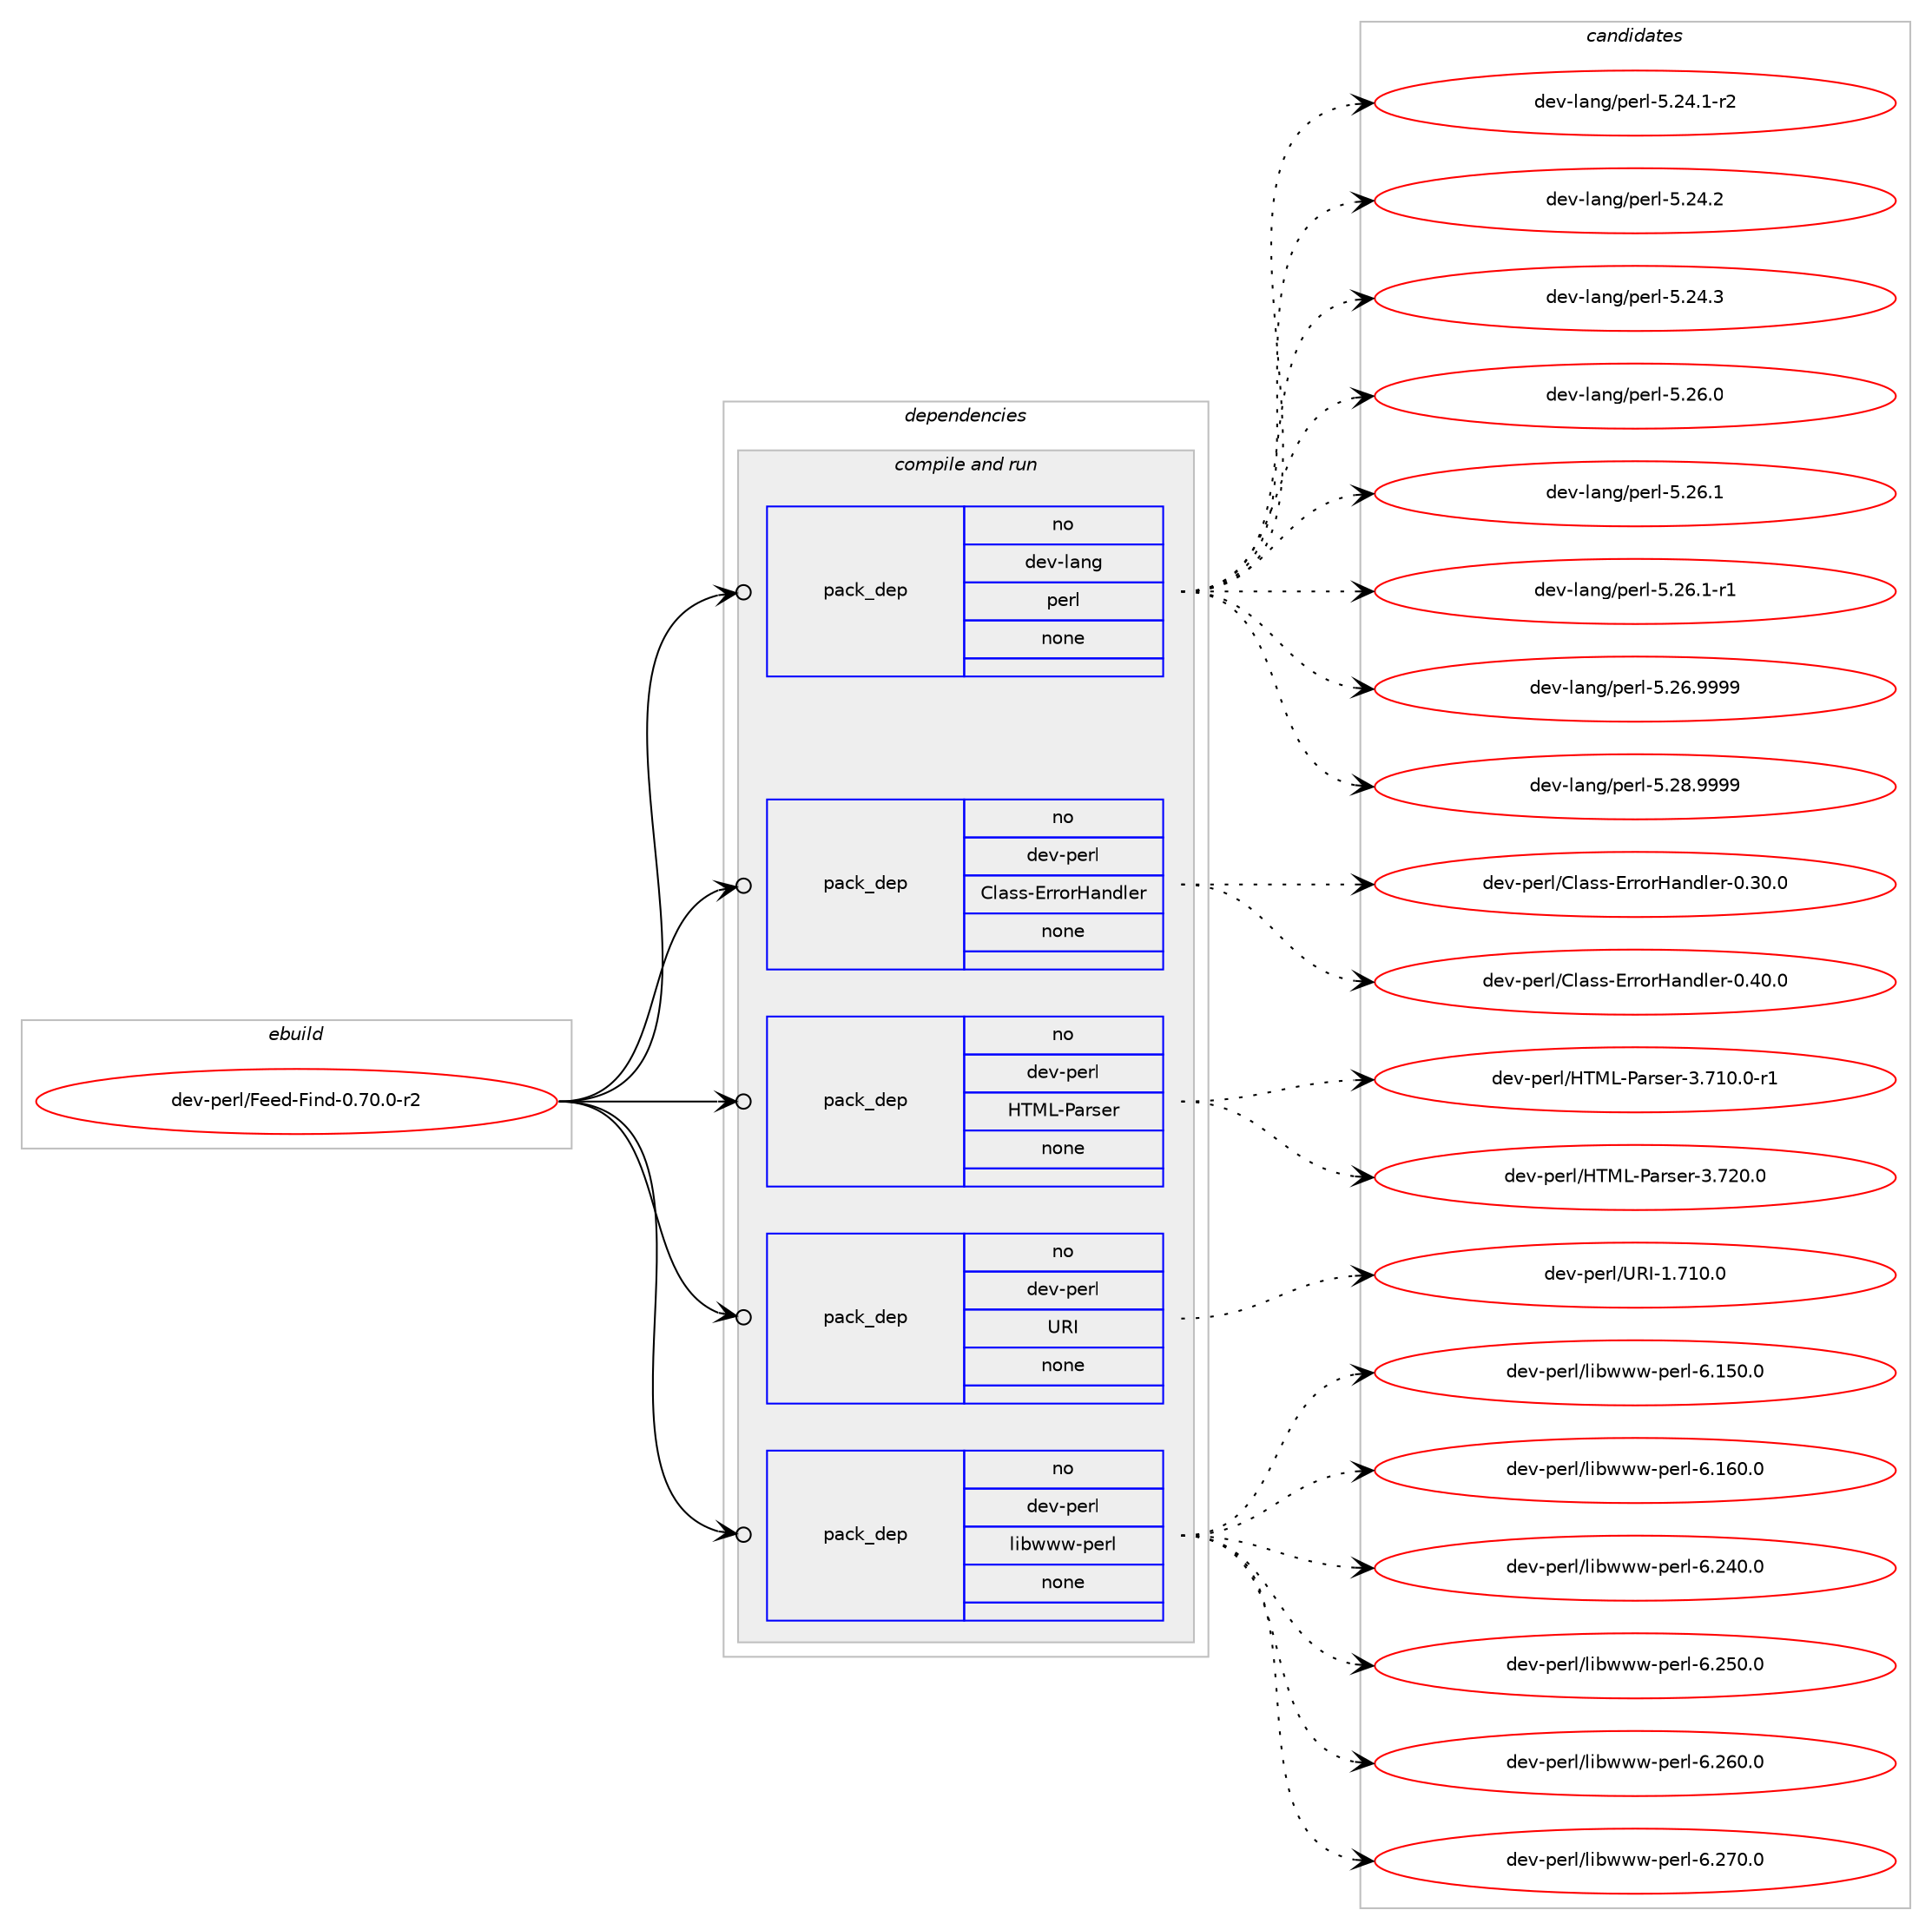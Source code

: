 digraph prolog {

# *************
# Graph options
# *************

newrank=true;
concentrate=true;
compound=true;
graph [rankdir=LR,fontname=Helvetica,fontsize=10,ranksep=1.5];#, ranksep=2.5, nodesep=0.2];
edge  [arrowhead=vee];
node  [fontname=Helvetica,fontsize=10];

# **********
# The ebuild
# **********

subgraph cluster_leftcol {
color=gray;
rank=same;
label=<<i>ebuild</i>>;
id [label="dev-perl/Feed-Find-0.70.0-r2", color=red, width=4, href="../dev-perl/Feed-Find-0.70.0-r2.svg"];
}

# ****************
# The dependencies
# ****************

subgraph cluster_midcol {
color=gray;
label=<<i>dependencies</i>>;
subgraph cluster_compile {
fillcolor="#eeeeee";
style=filled;
label=<<i>compile</i>>;
}
subgraph cluster_compileandrun {
fillcolor="#eeeeee";
style=filled;
label=<<i>compile and run</i>>;
subgraph pack99239 {
dependency130111 [label=<<TABLE BORDER="0" CELLBORDER="1" CELLSPACING="0" CELLPADDING="4" WIDTH="220"><TR><TD ROWSPAN="6" CELLPADDING="30">pack_dep</TD></TR><TR><TD WIDTH="110">no</TD></TR><TR><TD>dev-lang</TD></TR><TR><TD>perl</TD></TR><TR><TD>none</TD></TR><TR><TD></TD></TR></TABLE>>, shape=none, color=blue];
}
id:e -> dependency130111:w [weight=20,style="solid",arrowhead="odotvee"];
subgraph pack99240 {
dependency130112 [label=<<TABLE BORDER="0" CELLBORDER="1" CELLSPACING="0" CELLPADDING="4" WIDTH="220"><TR><TD ROWSPAN="6" CELLPADDING="30">pack_dep</TD></TR><TR><TD WIDTH="110">no</TD></TR><TR><TD>dev-perl</TD></TR><TR><TD>Class-ErrorHandler</TD></TR><TR><TD>none</TD></TR><TR><TD></TD></TR></TABLE>>, shape=none, color=blue];
}
id:e -> dependency130112:w [weight=20,style="solid",arrowhead="odotvee"];
subgraph pack99241 {
dependency130113 [label=<<TABLE BORDER="0" CELLBORDER="1" CELLSPACING="0" CELLPADDING="4" WIDTH="220"><TR><TD ROWSPAN="6" CELLPADDING="30">pack_dep</TD></TR><TR><TD WIDTH="110">no</TD></TR><TR><TD>dev-perl</TD></TR><TR><TD>HTML-Parser</TD></TR><TR><TD>none</TD></TR><TR><TD></TD></TR></TABLE>>, shape=none, color=blue];
}
id:e -> dependency130113:w [weight=20,style="solid",arrowhead="odotvee"];
subgraph pack99242 {
dependency130114 [label=<<TABLE BORDER="0" CELLBORDER="1" CELLSPACING="0" CELLPADDING="4" WIDTH="220"><TR><TD ROWSPAN="6" CELLPADDING="30">pack_dep</TD></TR><TR><TD WIDTH="110">no</TD></TR><TR><TD>dev-perl</TD></TR><TR><TD>URI</TD></TR><TR><TD>none</TD></TR><TR><TD></TD></TR></TABLE>>, shape=none, color=blue];
}
id:e -> dependency130114:w [weight=20,style="solid",arrowhead="odotvee"];
subgraph pack99243 {
dependency130115 [label=<<TABLE BORDER="0" CELLBORDER="1" CELLSPACING="0" CELLPADDING="4" WIDTH="220"><TR><TD ROWSPAN="6" CELLPADDING="30">pack_dep</TD></TR><TR><TD WIDTH="110">no</TD></TR><TR><TD>dev-perl</TD></TR><TR><TD>libwww-perl</TD></TR><TR><TD>none</TD></TR><TR><TD></TD></TR></TABLE>>, shape=none, color=blue];
}
id:e -> dependency130115:w [weight=20,style="solid",arrowhead="odotvee"];
}
subgraph cluster_run {
fillcolor="#eeeeee";
style=filled;
label=<<i>run</i>>;
}
}

# **************
# The candidates
# **************

subgraph cluster_choices {
rank=same;
color=gray;
label=<<i>candidates</i>>;

subgraph choice99239 {
color=black;
nodesep=1;
choice100101118451089711010347112101114108455346505246494511450 [label="dev-lang/perl-5.24.1-r2", color=red, width=4,href="../dev-lang/perl-5.24.1-r2.svg"];
choice10010111845108971101034711210111410845534650524650 [label="dev-lang/perl-5.24.2", color=red, width=4,href="../dev-lang/perl-5.24.2.svg"];
choice10010111845108971101034711210111410845534650524651 [label="dev-lang/perl-5.24.3", color=red, width=4,href="../dev-lang/perl-5.24.3.svg"];
choice10010111845108971101034711210111410845534650544648 [label="dev-lang/perl-5.26.0", color=red, width=4,href="../dev-lang/perl-5.26.0.svg"];
choice10010111845108971101034711210111410845534650544649 [label="dev-lang/perl-5.26.1", color=red, width=4,href="../dev-lang/perl-5.26.1.svg"];
choice100101118451089711010347112101114108455346505446494511449 [label="dev-lang/perl-5.26.1-r1", color=red, width=4,href="../dev-lang/perl-5.26.1-r1.svg"];
choice10010111845108971101034711210111410845534650544657575757 [label="dev-lang/perl-5.26.9999", color=red, width=4,href="../dev-lang/perl-5.26.9999.svg"];
choice10010111845108971101034711210111410845534650564657575757 [label="dev-lang/perl-5.28.9999", color=red, width=4,href="../dev-lang/perl-5.28.9999.svg"];
dependency130111:e -> choice100101118451089711010347112101114108455346505246494511450:w [style=dotted,weight="100"];
dependency130111:e -> choice10010111845108971101034711210111410845534650524650:w [style=dotted,weight="100"];
dependency130111:e -> choice10010111845108971101034711210111410845534650524651:w [style=dotted,weight="100"];
dependency130111:e -> choice10010111845108971101034711210111410845534650544648:w [style=dotted,weight="100"];
dependency130111:e -> choice10010111845108971101034711210111410845534650544649:w [style=dotted,weight="100"];
dependency130111:e -> choice100101118451089711010347112101114108455346505446494511449:w [style=dotted,weight="100"];
dependency130111:e -> choice10010111845108971101034711210111410845534650544657575757:w [style=dotted,weight="100"];
dependency130111:e -> choice10010111845108971101034711210111410845534650564657575757:w [style=dotted,weight="100"];
}
subgraph choice99240 {
color=black;
nodesep=1;
choice100101118451121011141084767108971151154569114114111114729711010010810111445484651484648 [label="dev-perl/Class-ErrorHandler-0.30.0", color=red, width=4,href="../dev-perl/Class-ErrorHandler-0.30.0.svg"];
choice100101118451121011141084767108971151154569114114111114729711010010810111445484652484648 [label="dev-perl/Class-ErrorHandler-0.40.0", color=red, width=4,href="../dev-perl/Class-ErrorHandler-0.40.0.svg"];
dependency130112:e -> choice100101118451121011141084767108971151154569114114111114729711010010810111445484651484648:w [style=dotted,weight="100"];
dependency130112:e -> choice100101118451121011141084767108971151154569114114111114729711010010810111445484652484648:w [style=dotted,weight="100"];
}
subgraph choice99241 {
color=black;
nodesep=1;
choice10010111845112101114108477284777645809711411510111445514655494846484511449 [label="dev-perl/HTML-Parser-3.710.0-r1", color=red, width=4,href="../dev-perl/HTML-Parser-3.710.0-r1.svg"];
choice1001011184511210111410847728477764580971141151011144551465550484648 [label="dev-perl/HTML-Parser-3.720.0", color=red, width=4,href="../dev-perl/HTML-Parser-3.720.0.svg"];
dependency130113:e -> choice10010111845112101114108477284777645809711411510111445514655494846484511449:w [style=dotted,weight="100"];
dependency130113:e -> choice1001011184511210111410847728477764580971141151011144551465550484648:w [style=dotted,weight="100"];
}
subgraph choice99242 {
color=black;
nodesep=1;
choice10010111845112101114108478582734549465549484648 [label="dev-perl/URI-1.710.0", color=red, width=4,href="../dev-perl/URI-1.710.0.svg"];
dependency130114:e -> choice10010111845112101114108478582734549465549484648:w [style=dotted,weight="100"];
}
subgraph choice99243 {
color=black;
nodesep=1;
choice100101118451121011141084710810598119119119451121011141084554464953484648 [label="dev-perl/libwww-perl-6.150.0", color=red, width=4,href="../dev-perl/libwww-perl-6.150.0.svg"];
choice100101118451121011141084710810598119119119451121011141084554464954484648 [label="dev-perl/libwww-perl-6.160.0", color=red, width=4,href="../dev-perl/libwww-perl-6.160.0.svg"];
choice100101118451121011141084710810598119119119451121011141084554465052484648 [label="dev-perl/libwww-perl-6.240.0", color=red, width=4,href="../dev-perl/libwww-perl-6.240.0.svg"];
choice100101118451121011141084710810598119119119451121011141084554465053484648 [label="dev-perl/libwww-perl-6.250.0", color=red, width=4,href="../dev-perl/libwww-perl-6.250.0.svg"];
choice100101118451121011141084710810598119119119451121011141084554465054484648 [label="dev-perl/libwww-perl-6.260.0", color=red, width=4,href="../dev-perl/libwww-perl-6.260.0.svg"];
choice100101118451121011141084710810598119119119451121011141084554465055484648 [label="dev-perl/libwww-perl-6.270.0", color=red, width=4,href="../dev-perl/libwww-perl-6.270.0.svg"];
dependency130115:e -> choice100101118451121011141084710810598119119119451121011141084554464953484648:w [style=dotted,weight="100"];
dependency130115:e -> choice100101118451121011141084710810598119119119451121011141084554464954484648:w [style=dotted,weight="100"];
dependency130115:e -> choice100101118451121011141084710810598119119119451121011141084554465052484648:w [style=dotted,weight="100"];
dependency130115:e -> choice100101118451121011141084710810598119119119451121011141084554465053484648:w [style=dotted,weight="100"];
dependency130115:e -> choice100101118451121011141084710810598119119119451121011141084554465054484648:w [style=dotted,weight="100"];
dependency130115:e -> choice100101118451121011141084710810598119119119451121011141084554465055484648:w [style=dotted,weight="100"];
}
}

}
